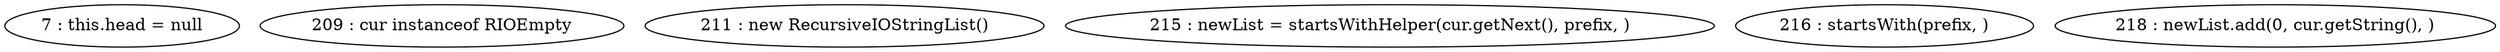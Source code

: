 digraph G {
"7 : this.head = null"
"209 : cur instanceof RIOEmpty"
"211 : new RecursiveIOStringList()"
"215 : newList = startsWithHelper(cur.getNext(), prefix, )"
"216 : startsWith(prefix, )"
"218 : newList.add(0, cur.getString(), )"
}
